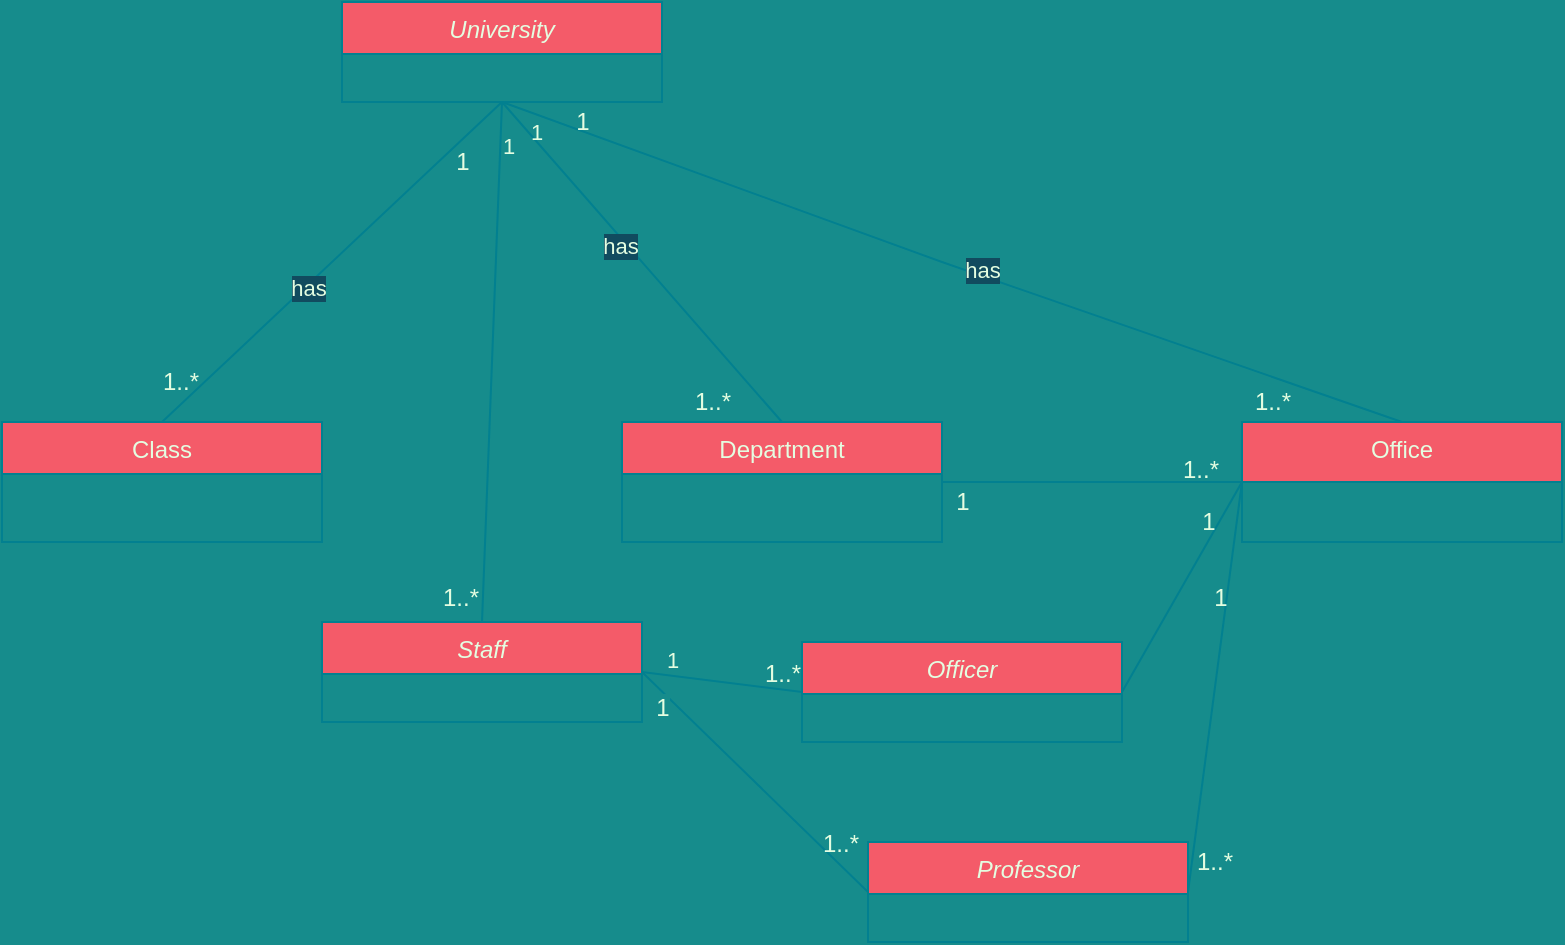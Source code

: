 <mxfile version="15.8.4" type="device"><diagram id="C5RBs43oDa-KdzZeNtuy" name="Page-1"><mxGraphModel dx="1673" dy="868" grid="0" gridSize="14" guides="1" tooltips="1" connect="1" arrows="1" fold="1" page="1" pageScale="1" pageWidth="827" pageHeight="1169" background="#168C8C" math="0" shadow="0"><root><mxCell id="WIyWlLk6GJQsqaUBKTNV-0"/><mxCell id="WIyWlLk6GJQsqaUBKTNV-1" parent="WIyWlLk6GJQsqaUBKTNV-0"/><mxCell id="zkfFHV4jXpPFQw0GAbJ--0" value="University&#10;" style="swimlane;fontStyle=2;align=center;verticalAlign=top;childLayout=stackLayout;horizontal=1;startSize=26;horizontalStack=0;resizeParent=1;resizeLast=0;collapsible=1;marginBottom=0;rounded=0;shadow=0;strokeWidth=1;fillColor=#F45B69;strokeColor=#028090;fontColor=#E4FDE1;" parent="WIyWlLk6GJQsqaUBKTNV-1" vertex="1"><mxGeometry x="194" y="30" width="160" height="50" as="geometry"><mxRectangle x="230" y="140" width="160" height="26" as="alternateBounds"/></mxGeometry></mxCell><mxCell id="zkfFHV4jXpPFQw0GAbJ--6" value="Department" style="swimlane;fontStyle=0;align=center;verticalAlign=top;childLayout=stackLayout;horizontal=1;startSize=26;horizontalStack=0;resizeParent=1;resizeLast=0;collapsible=1;marginBottom=0;rounded=0;shadow=0;strokeWidth=1;fillColor=#F45B69;strokeColor=#028090;fontColor=#E4FDE1;" parent="WIyWlLk6GJQsqaUBKTNV-1" vertex="1"><mxGeometry x="334" y="240" width="160" height="60" as="geometry"><mxRectangle x="130" y="380" width="160" height="26" as="alternateBounds"/></mxGeometry></mxCell><mxCell id="zkfFHV4jXpPFQw0GAbJ--13" value="Office" style="swimlane;fontStyle=0;align=center;verticalAlign=top;childLayout=stackLayout;horizontal=1;startSize=30;horizontalStack=0;resizeParent=1;resizeLast=0;collapsible=1;marginBottom=0;rounded=0;shadow=0;strokeWidth=1;fillColor=#F45B69;strokeColor=#028090;fontColor=#E4FDE1;" parent="WIyWlLk6GJQsqaUBKTNV-1" vertex="1"><mxGeometry x="644" y="240" width="160" height="60" as="geometry"><mxRectangle x="340" y="380" width="170" height="26" as="alternateBounds"/></mxGeometry></mxCell><mxCell id="zkfFHV4jXpPFQw0GAbJ--17" value="Class" style="swimlane;fontStyle=0;align=center;verticalAlign=top;childLayout=stackLayout;horizontal=1;startSize=26;horizontalStack=0;resizeParent=1;resizeLast=0;collapsible=1;marginBottom=0;rounded=0;shadow=0;strokeWidth=1;fillColor=#F45B69;strokeColor=#028090;fontColor=#E4FDE1;" parent="WIyWlLk6GJQsqaUBKTNV-1" vertex="1"><mxGeometry x="24" y="240" width="160" height="60" as="geometry"><mxRectangle x="550" y="140" width="160" height="26" as="alternateBounds"/></mxGeometry></mxCell><mxCell id="X70kbcjI7sdNJH4DfeJV-1" value="Staff" style="swimlane;fontStyle=2;align=center;verticalAlign=top;childLayout=stackLayout;horizontal=1;startSize=26;horizontalStack=0;resizeParent=1;resizeLast=0;collapsible=1;marginBottom=0;rounded=0;shadow=0;strokeWidth=1;fillColor=#F45B69;strokeColor=#028090;fontColor=#E4FDE1;" vertex="1" parent="WIyWlLk6GJQsqaUBKTNV-1"><mxGeometry x="184" y="340" width="160" height="50" as="geometry"><mxRectangle x="230" y="140" width="160" height="26" as="alternateBounds"/></mxGeometry></mxCell><mxCell id="X70kbcjI7sdNJH4DfeJV-2" value="Professor" style="swimlane;fontStyle=2;align=center;verticalAlign=top;childLayout=stackLayout;horizontal=1;startSize=26;horizontalStack=0;resizeParent=1;resizeLast=0;collapsible=1;marginBottom=0;rounded=0;shadow=0;strokeWidth=1;fillColor=#F45B69;strokeColor=#028090;fontColor=#E4FDE1;" vertex="1" parent="WIyWlLk6GJQsqaUBKTNV-1"><mxGeometry x="457" y="450" width="160" height="50" as="geometry"><mxRectangle x="230" y="140" width="160" height="26" as="alternateBounds"/></mxGeometry></mxCell><mxCell id="X70kbcjI7sdNJH4DfeJV-3" value="Officer" style="swimlane;fontStyle=2;align=center;verticalAlign=top;childLayout=stackLayout;horizontal=1;startSize=26;horizontalStack=0;resizeParent=1;resizeLast=0;collapsible=1;marginBottom=0;rounded=0;shadow=0;strokeWidth=1;fillColor=#F45B69;strokeColor=#028090;fontColor=#E4FDE1;" vertex="1" parent="WIyWlLk6GJQsqaUBKTNV-1"><mxGeometry x="424" y="350" width="160" height="50" as="geometry"><mxRectangle x="230" y="140" width="160" height="26" as="alternateBounds"/></mxGeometry></mxCell><mxCell id="X70kbcjI7sdNJH4DfeJV-5" value="" style="endArrow=none;html=1;rounded=0;entryX=0.5;entryY=1;entryDx=0;entryDy=0;exitX=0.5;exitY=0;exitDx=0;exitDy=0;labelBackgroundColor=#114B5F;strokeColor=#028090;fontColor=#E4FDE1;" edge="1" parent="WIyWlLk6GJQsqaUBKTNV-1" source="zkfFHV4jXpPFQw0GAbJ--6" target="zkfFHV4jXpPFQw0GAbJ--0"><mxGeometry width="50" height="50" relative="1" as="geometry"><mxPoint x="274" y="190" as="sourcePoint"/><mxPoint x="324" y="140" as="targetPoint"/></mxGeometry></mxCell><mxCell id="X70kbcjI7sdNJH4DfeJV-6" value="has" style="edgeLabel;html=1;align=center;verticalAlign=middle;resizable=0;points=[];labelBackgroundColor=#114B5F;fontColor=#E4FDE1;" vertex="1" connectable="0" parent="X70kbcjI7sdNJH4DfeJV-5"><mxGeometry x="0.125" y="3" relative="1" as="geometry"><mxPoint as="offset"/></mxGeometry></mxCell><mxCell id="X70kbcjI7sdNJH4DfeJV-7" value="1" style="edgeLabel;html=1;align=center;verticalAlign=middle;resizable=0;points=[];labelBackgroundColor=none;fontColor=#E4FDE1;" vertex="1" connectable="0" parent="X70kbcjI7sdNJH4DfeJV-5"><mxGeometry x="0.787" y="-3" relative="1" as="geometry"><mxPoint as="offset"/></mxGeometry></mxCell><mxCell id="X70kbcjI7sdNJH4DfeJV-8" value="1..*" style="text;html=1;align=center;verticalAlign=middle;resizable=0;points=[];autosize=1;strokeColor=none;fillColor=none;fontColor=#E4FDE1;" vertex="1" parent="WIyWlLk6GJQsqaUBKTNV-1"><mxGeometry x="364" y="220" width="30" height="20" as="geometry"/></mxCell><mxCell id="X70kbcjI7sdNJH4DfeJV-9" value="" style="endArrow=none;html=1;rounded=0;exitX=0.5;exitY=0;exitDx=0;exitDy=0;entryX=0.5;entryY=1;entryDx=0;entryDy=0;labelBackgroundColor=#114B5F;strokeColor=#028090;fontColor=#E4FDE1;" edge="1" parent="WIyWlLk6GJQsqaUBKTNV-1" source="zkfFHV4jXpPFQw0GAbJ--17" target="zkfFHV4jXpPFQw0GAbJ--0"><mxGeometry width="50" height="50" relative="1" as="geometry"><mxPoint x="394" y="220" as="sourcePoint"/><mxPoint x="444" y="170" as="targetPoint"/><Array as="points"/></mxGeometry></mxCell><mxCell id="X70kbcjI7sdNJH4DfeJV-10" value="has" style="edgeLabel;html=1;align=center;verticalAlign=middle;resizable=0;points=[];labelBackgroundColor=#114B5F;fontColor=#E4FDE1;" vertex="1" connectable="0" parent="X70kbcjI7sdNJH4DfeJV-9"><mxGeometry x="-0.151" y="-1" relative="1" as="geometry"><mxPoint as="offset"/></mxGeometry></mxCell><mxCell id="X70kbcjI7sdNJH4DfeJV-11" value="1" style="text;html=1;align=center;verticalAlign=middle;resizable=0;points=[];autosize=1;strokeColor=none;fillColor=none;fontColor=#E4FDE1;" vertex="1" parent="WIyWlLk6GJQsqaUBKTNV-1"><mxGeometry x="244" y="100" width="20" height="20" as="geometry"/></mxCell><mxCell id="X70kbcjI7sdNJH4DfeJV-12" value="1..*" style="text;html=1;align=center;verticalAlign=middle;resizable=0;points=[];autosize=1;strokeColor=none;fillColor=none;fontColor=#E4FDE1;" vertex="1" parent="WIyWlLk6GJQsqaUBKTNV-1"><mxGeometry x="98" y="210" width="30" height="20" as="geometry"/></mxCell><mxCell id="X70kbcjI7sdNJH4DfeJV-13" value="" style="endArrow=none;html=1;rounded=0;exitX=0.5;exitY=0;exitDx=0;exitDy=0;entryX=0.5;entryY=1;entryDx=0;entryDy=0;labelBackgroundColor=#114B5F;strokeColor=#028090;fontColor=#E4FDE1;" edge="1" parent="WIyWlLk6GJQsqaUBKTNV-1" source="zkfFHV4jXpPFQw0GAbJ--13" target="zkfFHV4jXpPFQw0GAbJ--0"><mxGeometry width="50" height="50" relative="1" as="geometry"><mxPoint x="699" y="210" as="sourcePoint"/><mxPoint x="749" y="160" as="targetPoint"/><Array as="points"><mxPoint x="494" y="160"/></Array></mxGeometry></mxCell><mxCell id="X70kbcjI7sdNJH4DfeJV-20" value="has" style="edgeLabel;html=1;align=center;verticalAlign=middle;resizable=0;points=[];labelBackgroundColor=#114B5F;fontColor=#E4FDE1;" vertex="1" connectable="0" parent="X70kbcjI7sdNJH4DfeJV-13"><mxGeometry x="-0.065" y="-3" relative="1" as="geometry"><mxPoint as="offset"/></mxGeometry></mxCell><mxCell id="X70kbcjI7sdNJH4DfeJV-14" value="1" style="text;html=1;align=center;verticalAlign=middle;resizable=0;points=[];autosize=1;strokeColor=none;fillColor=none;fontColor=#E4FDE1;" vertex="1" parent="WIyWlLk6GJQsqaUBKTNV-1"><mxGeometry x="304" y="80" width="20" height="20" as="geometry"/></mxCell><mxCell id="X70kbcjI7sdNJH4DfeJV-15" value="1..*" style="text;html=1;align=center;verticalAlign=middle;resizable=0;points=[];autosize=1;strokeColor=none;fillColor=none;fontColor=#E4FDE1;" vertex="1" parent="WIyWlLk6GJQsqaUBKTNV-1"><mxGeometry x="644" y="220" width="30" height="20" as="geometry"/></mxCell><mxCell id="X70kbcjI7sdNJH4DfeJV-18" value="" style="endArrow=none;html=1;rounded=0;exitX=1;exitY=0.5;exitDx=0;exitDy=0;entryX=0;entryY=0.5;entryDx=0;entryDy=0;labelBackgroundColor=#114B5F;strokeColor=#028090;fontColor=#E4FDE1;" edge="1" parent="WIyWlLk6GJQsqaUBKTNV-1" source="zkfFHV4jXpPFQw0GAbJ--6" target="zkfFHV4jXpPFQw0GAbJ--13"><mxGeometry width="50" height="50" relative="1" as="geometry"><mxPoint x="394" y="220" as="sourcePoint"/><mxPoint x="444" y="170" as="targetPoint"/></mxGeometry></mxCell><mxCell id="X70kbcjI7sdNJH4DfeJV-21" value="" style="endArrow=none;html=1;rounded=0;entryX=0.5;entryY=1;entryDx=0;entryDy=0;exitX=0.5;exitY=0;exitDx=0;exitDy=0;labelBackgroundColor=#114B5F;strokeColor=#028090;fontColor=#E4FDE1;" edge="1" parent="WIyWlLk6GJQsqaUBKTNV-1" source="X70kbcjI7sdNJH4DfeJV-1" target="zkfFHV4jXpPFQw0GAbJ--0"><mxGeometry width="50" height="50" relative="1" as="geometry"><mxPoint x="394" y="220" as="sourcePoint"/><mxPoint x="444" y="170" as="targetPoint"/></mxGeometry></mxCell><mxCell id="X70kbcjI7sdNJH4DfeJV-22" value="1" style="edgeLabel;html=1;align=center;verticalAlign=middle;resizable=0;points=[];labelBackgroundColor=none;fontColor=#E4FDE1;" vertex="1" connectable="0" parent="X70kbcjI7sdNJH4DfeJV-21"><mxGeometry x="0.832" y="-4" relative="1" as="geometry"><mxPoint as="offset"/></mxGeometry></mxCell><mxCell id="X70kbcjI7sdNJH4DfeJV-23" value="1..*" style="text;html=1;align=center;verticalAlign=middle;resizable=0;points=[];autosize=1;strokeColor=none;fillColor=none;fontColor=#E4FDE1;" vertex="1" parent="WIyWlLk6GJQsqaUBKTNV-1"><mxGeometry x="238" y="318" width="30" height="20" as="geometry"/></mxCell><mxCell id="X70kbcjI7sdNJH4DfeJV-24" value="" style="endArrow=none;html=1;rounded=0;exitX=1;exitY=0.5;exitDx=0;exitDy=0;entryX=0;entryY=0.5;entryDx=0;entryDy=0;labelBackgroundColor=#114B5F;strokeColor=#028090;fontColor=#E4FDE1;" edge="1" parent="WIyWlLk6GJQsqaUBKTNV-1" source="X70kbcjI7sdNJH4DfeJV-1" target="X70kbcjI7sdNJH4DfeJV-3"><mxGeometry width="50" height="50" relative="1" as="geometry"><mxPoint x="394" y="220" as="sourcePoint"/><mxPoint x="444" y="170" as="targetPoint"/><Array as="points"/></mxGeometry></mxCell><mxCell id="X70kbcjI7sdNJH4DfeJV-28" value="1" style="edgeLabel;html=1;align=center;verticalAlign=middle;resizable=0;points=[];labelBackgroundColor=none;fontColor=#E4FDE1;" vertex="1" connectable="0" parent="X70kbcjI7sdNJH4DfeJV-24"><mxGeometry x="-0.64" y="-3" relative="1" as="geometry"><mxPoint x="1" y="-11" as="offset"/></mxGeometry></mxCell><mxCell id="X70kbcjI7sdNJH4DfeJV-25" value="" style="endArrow=none;html=1;rounded=0;entryX=0;entryY=0.5;entryDx=0;entryDy=0;exitX=1;exitY=0.5;exitDx=0;exitDy=0;labelBackgroundColor=#114B5F;strokeColor=#028090;fontColor=#E4FDE1;" edge="1" parent="WIyWlLk6GJQsqaUBKTNV-1" source="X70kbcjI7sdNJH4DfeJV-1" target="X70kbcjI7sdNJH4DfeJV-2"><mxGeometry width="50" height="50" relative="1" as="geometry"><mxPoint x="394" y="220" as="sourcePoint"/><mxPoint x="444" y="170" as="targetPoint"/></mxGeometry></mxCell><mxCell id="X70kbcjI7sdNJH4DfeJV-26" value="1..*" style="text;html=1;align=center;verticalAlign=middle;resizable=0;points=[];autosize=1;strokeColor=none;fillColor=none;fontColor=#E4FDE1;" vertex="1" parent="WIyWlLk6GJQsqaUBKTNV-1"><mxGeometry x="399" y="356" width="30" height="20" as="geometry"/></mxCell><mxCell id="X70kbcjI7sdNJH4DfeJV-31" value="&lt;span style=&quot;background-color: rgb(22 , 140 , 140)&quot;&gt;1&lt;/span&gt;" style="text;html=1;align=center;verticalAlign=middle;resizable=0;points=[];autosize=1;strokeColor=none;fillColor=none;fontColor=#E4FDE1;" vertex="1" parent="WIyWlLk6GJQsqaUBKTNV-1"><mxGeometry x="345" y="374" width="17" height="18" as="geometry"/></mxCell><mxCell id="X70kbcjI7sdNJH4DfeJV-32" value="1..*" style="text;html=1;align=center;verticalAlign=middle;resizable=0;points=[];autosize=1;strokeColor=none;fillColor=none;fontColor=#E4FDE1;" vertex="1" parent="WIyWlLk6GJQsqaUBKTNV-1"><mxGeometry x="428" y="441" width="30" height="20" as="geometry"/></mxCell><mxCell id="X70kbcjI7sdNJH4DfeJV-33" value="" style="endArrow=none;html=1;rounded=0;entryX=0;entryY=0.5;entryDx=0;entryDy=0;exitX=1;exitY=0.5;exitDx=0;exitDy=0;labelBackgroundColor=#114B5F;strokeColor=#028090;fontColor=#E4FDE1;" edge="1" parent="WIyWlLk6GJQsqaUBKTNV-1" source="X70kbcjI7sdNJH4DfeJV-2" target="zkfFHV4jXpPFQw0GAbJ--13"><mxGeometry width="50" height="50" relative="1" as="geometry"><mxPoint x="394" y="220" as="sourcePoint"/><mxPoint x="444" y="170" as="targetPoint"/></mxGeometry></mxCell><mxCell id="X70kbcjI7sdNJH4DfeJV-34" value="" style="endArrow=none;html=1;rounded=0;entryX=0;entryY=0.5;entryDx=0;entryDy=0;exitX=1;exitY=0.5;exitDx=0;exitDy=0;labelBackgroundColor=#114B5F;strokeColor=#028090;fontColor=#E4FDE1;" edge="1" parent="WIyWlLk6GJQsqaUBKTNV-1" source="X70kbcjI7sdNJH4DfeJV-3" target="zkfFHV4jXpPFQw0GAbJ--13"><mxGeometry width="50" height="50" relative="1" as="geometry"><mxPoint x="394" y="220" as="sourcePoint"/><mxPoint x="444" y="170" as="targetPoint"/></mxGeometry></mxCell><mxCell id="X70kbcjI7sdNJH4DfeJV-35" value="1" style="text;html=1;align=center;verticalAlign=middle;resizable=0;points=[];autosize=1;strokeColor=none;fillColor=none;fontColor=#E4FDE1;" vertex="1" parent="WIyWlLk6GJQsqaUBKTNV-1"><mxGeometry x="617" y="280" width="20" height="20" as="geometry"/></mxCell><mxCell id="X70kbcjI7sdNJH4DfeJV-36" value="1" style="text;html=1;align=center;verticalAlign=middle;resizable=0;points=[];autosize=1;strokeColor=none;fillColor=none;fontColor=#E4FDE1;" vertex="1" parent="WIyWlLk6GJQsqaUBKTNV-1"><mxGeometry x="623" y="318" width="20" height="20" as="geometry"/></mxCell><mxCell id="X70kbcjI7sdNJH4DfeJV-39" value="1..*" style="text;html=1;align=center;verticalAlign=middle;resizable=0;points=[];autosize=1;strokeColor=none;fillColor=none;fontColor=#E4FDE1;" vertex="1" parent="WIyWlLk6GJQsqaUBKTNV-1"><mxGeometry x="615" y="450" width="30" height="20" as="geometry"/></mxCell><mxCell id="X70kbcjI7sdNJH4DfeJV-40" value="1" style="text;html=1;align=center;verticalAlign=middle;resizable=0;points=[];autosize=1;strokeColor=none;fillColor=none;fontColor=#E4FDE1;" vertex="1" parent="WIyWlLk6GJQsqaUBKTNV-1"><mxGeometry x="494" y="270" width="20" height="20" as="geometry"/></mxCell><mxCell id="X70kbcjI7sdNJH4DfeJV-41" value="1..*" style="text;html=1;align=center;verticalAlign=middle;resizable=0;points=[];autosize=1;strokeColor=none;fillColor=none;fontColor=#E4FDE1;" vertex="1" parent="WIyWlLk6GJQsqaUBKTNV-1"><mxGeometry x="608" y="254" width="30" height="20" as="geometry"/></mxCell></root></mxGraphModel></diagram></mxfile>